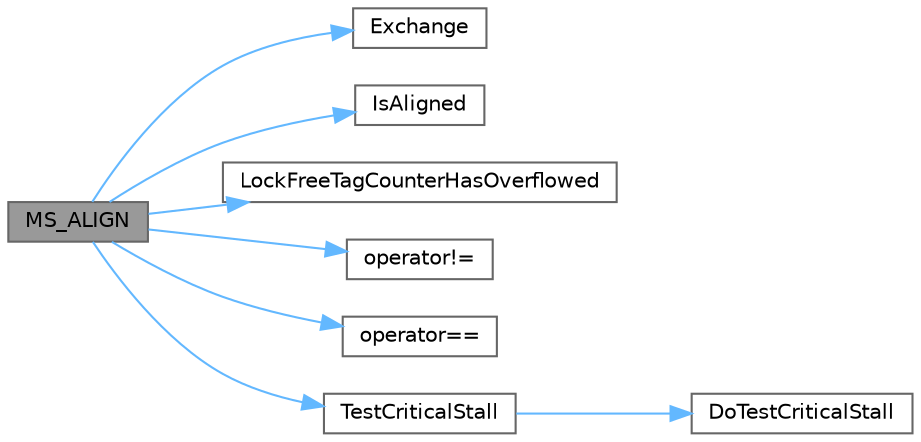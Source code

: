 digraph "MS_ALIGN"
{
 // INTERACTIVE_SVG=YES
 // LATEX_PDF_SIZE
  bgcolor="transparent";
  edge [fontname=Helvetica,fontsize=10,labelfontname=Helvetica,labelfontsize=10];
  node [fontname=Helvetica,fontsize=10,shape=box,height=0.2,width=0.4];
  rankdir="LR";
  Node1 [id="Node000001",label="MS_ALIGN",height=0.2,width=0.4,color="gray40", fillcolor="grey60", style="filled", fontcolor="black",tooltip=" "];
  Node1 -> Node2 [id="edge1_Node000001_Node000002",color="steelblue1",style="solid",tooltip=" "];
  Node2 [id="Node000002",label="Exchange",height=0.2,width=0.4,color="grey40", fillcolor="white", style="filled",URL="$d4/d24/UnrealTemplate_8h.html#a71208fce20d450e8a6365ce781998cc8",tooltip=" "];
  Node1 -> Node3 [id="edge2_Node000001_Node000003",color="steelblue1",style="solid",tooltip=" "];
  Node3 [id="Node000003",label="IsAligned",height=0.2,width=0.4,color="grey40", fillcolor="white", style="filled",URL="$dd/d32/AlignmentTemplates_8h.html#adfdc3e3033fd87a6408ac3f4d3e4ebea",tooltip="Checks if a pointer is aligned to the specified alignment."];
  Node1 -> Node4 [id="edge3_Node000001_Node000004",color="steelblue1",style="solid",tooltip=" "];
  Node4 [id="Node000004",label="LockFreeTagCounterHasOverflowed",height=0.2,width=0.4,color="grey40", fillcolor="white", style="filled",URL="$d4/de7/LockFreeList_8h.html#aed45a75a4a510199da9783036d084b54",tooltip=" "];
  Node1 -> Node5 [id="edge4_Node000001_Node000005",color="steelblue1",style="solid",tooltip=" "];
  Node5 [id="Node000005",label="operator!=",height=0.2,width=0.4,color="grey40", fillcolor="white", style="filled",URL="$d0/d54/StateTreeTypes_8h.html#ac7c6317273de456bf941c2f0cfe357bd",tooltip=" "];
  Node1 -> Node6 [id="edge5_Node000001_Node000006",color="steelblue1",style="solid",tooltip=" "];
  Node6 [id="Node000006",label="operator==",height=0.2,width=0.4,color="grey40", fillcolor="white", style="filled",URL="$d2/d98/EpicRtcVideoCommon_8h.html#a5b395fb6e30878f0ec1df7af2c2069af",tooltip=" "];
  Node1 -> Node7 [id="edge6_Node000001_Node000007",color="steelblue1",style="solid",tooltip=" "];
  Node7 [id="Node000007",label="TestCriticalStall",height=0.2,width=0.4,color="grey40", fillcolor="white", style="filled",URL="$d4/de7/LockFreeList_8h.html#af575b72b7e8e992e2b0846562f699d5f",tooltip=" "];
  Node7 -> Node8 [id="edge7_Node000007_Node000008",color="steelblue1",style="solid",tooltip=" "];
  Node8 [id="Node000008",label="DoTestCriticalStall",height=0.2,width=0.4,color="grey40", fillcolor="white", style="filled",URL="$d4/de7/LockFreeList_8h.html#accceafbf077d7d7d44b704602faa40de",tooltip=" "];
}
